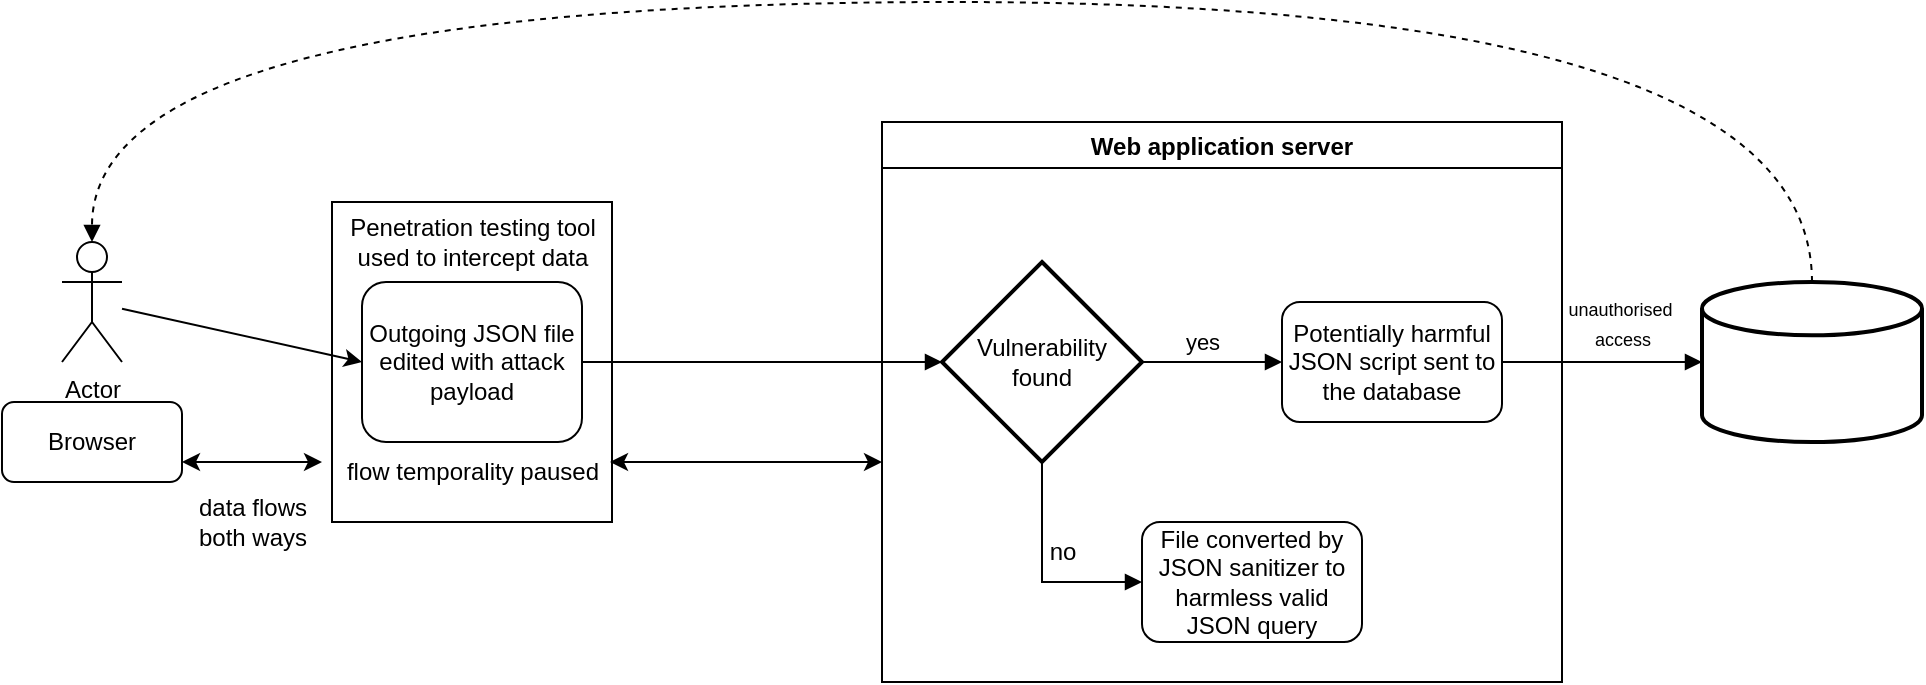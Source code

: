 <mxfile version="20.0.3" type="github">
  <diagram id="C5RBs43oDa-KdzZeNtuy" name="Page-1">
    <mxGraphModel dx="716" dy="394" grid="1" gridSize="10" guides="1" tooltips="1" connect="1" arrows="1" fold="1" page="1" pageScale="1" pageWidth="827" pageHeight="1169" math="0" shadow="0">
      <root>
        <mxCell id="WIyWlLk6GJQsqaUBKTNV-0" />
        <mxCell id="WIyWlLk6GJQsqaUBKTNV-1" parent="WIyWlLk6GJQsqaUBKTNV-0" />
        <mxCell id="WIOuvQ83ryZJ3mfCbLJ9-43" value="" style="rounded=0;whiteSpace=wrap;html=1;align=left;" vertex="1" parent="WIyWlLk6GJQsqaUBKTNV-1">
          <mxGeometry x="275" y="300" width="140" height="160" as="geometry" />
        </mxCell>
        <mxCell id="WIOuvQ83ryZJ3mfCbLJ9-50" style="edgeStyle=orthogonalEdgeStyle;rounded=0;orthogonalLoop=1;jettySize=auto;html=1;exitX=1;exitY=0.5;exitDx=0;exitDy=0;startArrow=none;startFill=0;endArrow=block;endFill=1;entryX=0;entryY=0.5;entryDx=0;entryDy=0;entryPerimeter=0;" edge="1" parent="WIyWlLk6GJQsqaUBKTNV-1" source="WIOuvQ83ryZJ3mfCbLJ9-31" target="WIOuvQ83ryZJ3mfCbLJ9-53">
          <mxGeometry relative="1" as="geometry">
            <mxPoint x="640" y="380" as="targetPoint" />
          </mxGeometry>
        </mxCell>
        <mxCell id="WIOuvQ83ryZJ3mfCbLJ9-31" value="Outgoing JSON file edited with attack payload" style="rounded=1;whiteSpace=wrap;html=1;" vertex="1" parent="WIyWlLk6GJQsqaUBKTNV-1">
          <mxGeometry x="290" y="340" width="110" height="80" as="geometry" />
        </mxCell>
        <mxCell id="WIOuvQ83ryZJ3mfCbLJ9-33" value="Web application server" style="swimlane;" vertex="1" parent="WIyWlLk6GJQsqaUBKTNV-1">
          <mxGeometry x="550" y="260" width="340" height="280" as="geometry">
            <mxRectangle x="140" y="850" width="170" height="30" as="alternateBounds" />
          </mxGeometry>
        </mxCell>
        <mxCell id="WIOuvQ83ryZJ3mfCbLJ9-53" value="Vulnerability found" style="strokeWidth=2;html=1;shape=mxgraph.flowchart.decision;whiteSpace=wrap;" vertex="1" parent="WIOuvQ83ryZJ3mfCbLJ9-33">
          <mxGeometry x="30" y="70" width="100" height="100" as="geometry" />
        </mxCell>
        <mxCell id="WIOuvQ83ryZJ3mfCbLJ9-55" value="File converted by JSON sanitizer to harmless valid JSON query" style="rounded=1;whiteSpace=wrap;html=1;" vertex="1" parent="WIOuvQ83ryZJ3mfCbLJ9-33">
          <mxGeometry x="130" y="200" width="110" height="60" as="geometry" />
        </mxCell>
        <mxCell id="WIOuvQ83ryZJ3mfCbLJ9-54" style="edgeStyle=orthogonalEdgeStyle;rounded=0;orthogonalLoop=1;jettySize=auto;html=1;exitX=1;exitY=0.5;exitDx=0;exitDy=0;exitPerimeter=0;startArrow=none;startFill=0;endArrow=block;endFill=1;" edge="1" parent="WIOuvQ83ryZJ3mfCbLJ9-33" source="WIOuvQ83ryZJ3mfCbLJ9-53">
          <mxGeometry relative="1" as="geometry">
            <mxPoint x="200" y="120" as="targetPoint" />
          </mxGeometry>
        </mxCell>
        <mxCell id="WIOuvQ83ryZJ3mfCbLJ9-56" value="no" style="text;html=1;align=center;verticalAlign=middle;resizable=0;points=[];autosize=1;strokeColor=none;fillColor=none;" vertex="1" parent="WIOuvQ83ryZJ3mfCbLJ9-33">
          <mxGeometry x="70" y="200" width="40" height="30" as="geometry" />
        </mxCell>
        <mxCell id="WIOuvQ83ryZJ3mfCbLJ9-59" value="Potentially harmful JSON script sent to the database" style="rounded=1;whiteSpace=wrap;html=1;" vertex="1" parent="WIOuvQ83ryZJ3mfCbLJ9-33">
          <mxGeometry x="200" y="90" width="110" height="60" as="geometry" />
        </mxCell>
        <mxCell id="WIOuvQ83ryZJ3mfCbLJ9-36" value="Actor" style="shape=umlActor;verticalLabelPosition=bottom;verticalAlign=top;html=1;outlineConnect=0;" vertex="1" parent="WIyWlLk6GJQsqaUBKTNV-1">
          <mxGeometry x="140" y="320" width="30" height="60" as="geometry" />
        </mxCell>
        <mxCell id="WIOuvQ83ryZJ3mfCbLJ9-37" value="Browser" style="rounded=1;whiteSpace=wrap;html=1;" vertex="1" parent="WIyWlLk6GJQsqaUBKTNV-1">
          <mxGeometry x="110" y="400" width="90" height="40" as="geometry" />
        </mxCell>
        <mxCell id="WIOuvQ83ryZJ3mfCbLJ9-44" value="Penetration testing tool&lt;br&gt;used to intercept data" style="text;html=1;align=center;verticalAlign=middle;resizable=0;points=[];autosize=1;strokeColor=none;fillColor=none;" vertex="1" parent="WIyWlLk6GJQsqaUBKTNV-1">
          <mxGeometry x="270" y="300" width="150" height="40" as="geometry" />
        </mxCell>
        <mxCell id="WIOuvQ83ryZJ3mfCbLJ9-46" value="" style="endArrow=classic;startArrow=classic;html=1;rounded=0;" edge="1" parent="WIyWlLk6GJQsqaUBKTNV-1">
          <mxGeometry width="50" height="50" relative="1" as="geometry">
            <mxPoint x="200" y="430" as="sourcePoint" />
            <mxPoint x="270" y="430" as="targetPoint" />
          </mxGeometry>
        </mxCell>
        <mxCell id="WIOuvQ83ryZJ3mfCbLJ9-47" value="" style="endArrow=classic;startArrow=classic;html=1;rounded=0;" edge="1" parent="WIyWlLk6GJQsqaUBKTNV-1">
          <mxGeometry width="50" height="50" relative="1" as="geometry">
            <mxPoint x="414.0" y="430" as="sourcePoint" />
            <mxPoint x="550" y="430" as="targetPoint" />
          </mxGeometry>
        </mxCell>
        <mxCell id="WIOuvQ83ryZJ3mfCbLJ9-48" value="data flows&lt;br&gt;both ways" style="text;html=1;align=center;verticalAlign=middle;resizable=0;points=[];autosize=1;strokeColor=none;fillColor=none;" vertex="1" parent="WIyWlLk6GJQsqaUBKTNV-1">
          <mxGeometry x="195" y="440" width="80" height="40" as="geometry" />
        </mxCell>
        <mxCell id="WIOuvQ83ryZJ3mfCbLJ9-49" value="" style="endArrow=classic;html=1;rounded=0;entryX=0;entryY=0.5;entryDx=0;entryDy=0;" edge="1" parent="WIyWlLk6GJQsqaUBKTNV-1" source="WIOuvQ83ryZJ3mfCbLJ9-36" target="WIOuvQ83ryZJ3mfCbLJ9-31">
          <mxGeometry width="50" height="50" relative="1" as="geometry">
            <mxPoint x="170" y="370" as="sourcePoint" />
            <mxPoint x="220" y="320" as="targetPoint" />
          </mxGeometry>
        </mxCell>
        <mxCell id="WIOuvQ83ryZJ3mfCbLJ9-51" value="flow temporality paused" style="text;html=1;align=center;verticalAlign=middle;resizable=0;points=[];autosize=1;strokeColor=none;fillColor=none;" vertex="1" parent="WIyWlLk6GJQsqaUBKTNV-1">
          <mxGeometry x="270" y="420" width="150" height="30" as="geometry" />
        </mxCell>
        <mxCell id="WIOuvQ83ryZJ3mfCbLJ9-57" style="edgeStyle=orthogonalEdgeStyle;rounded=0;orthogonalLoop=1;jettySize=auto;html=1;startArrow=none;startFill=0;endArrow=block;endFill=1;" edge="1" parent="WIyWlLk6GJQsqaUBKTNV-1" source="WIOuvQ83ryZJ3mfCbLJ9-53">
          <mxGeometry relative="1" as="geometry">
            <mxPoint x="680" y="490" as="targetPoint" />
            <Array as="points">
              <mxPoint x="630" y="490" />
            </Array>
          </mxGeometry>
        </mxCell>
        <mxCell id="WIOuvQ83ryZJ3mfCbLJ9-58" value="yes" style="edgeLabel;html=1;align=center;verticalAlign=middle;resizable=0;points=[];" vertex="1" connectable="0" parent="WIOuvQ83ryZJ3mfCbLJ9-57">
          <mxGeometry x="-0.621" y="4" relative="1" as="geometry">
            <mxPoint x="76" y="-81" as="offset" />
          </mxGeometry>
        </mxCell>
        <mxCell id="WIOuvQ83ryZJ3mfCbLJ9-63" style="edgeStyle=orthogonalEdgeStyle;orthogonalLoop=1;jettySize=auto;html=1;entryX=0.5;entryY=0;entryDx=0;entryDy=0;entryPerimeter=0;fontSize=9;startArrow=none;startFill=0;endArrow=block;endFill=1;curved=1;dashed=1;" edge="1" parent="WIyWlLk6GJQsqaUBKTNV-1" source="WIOuvQ83ryZJ3mfCbLJ9-60" target="WIOuvQ83ryZJ3mfCbLJ9-36">
          <mxGeometry relative="1" as="geometry">
            <Array as="points">
              <mxPoint x="1015" y="200" />
              <mxPoint x="155" y="200" />
            </Array>
          </mxGeometry>
        </mxCell>
        <mxCell id="WIOuvQ83ryZJ3mfCbLJ9-60" value="" style="strokeWidth=2;html=1;shape=mxgraph.flowchart.database;whiteSpace=wrap;" vertex="1" parent="WIyWlLk6GJQsqaUBKTNV-1">
          <mxGeometry x="960" y="340" width="110" height="80" as="geometry" />
        </mxCell>
        <mxCell id="WIOuvQ83ryZJ3mfCbLJ9-61" style="edgeStyle=orthogonalEdgeStyle;rounded=0;orthogonalLoop=1;jettySize=auto;html=1;exitX=1;exitY=0.5;exitDx=0;exitDy=0;startArrow=none;startFill=0;endArrow=block;endFill=1;" edge="1" parent="WIyWlLk6GJQsqaUBKTNV-1" source="WIOuvQ83ryZJ3mfCbLJ9-59" target="WIOuvQ83ryZJ3mfCbLJ9-60">
          <mxGeometry relative="1" as="geometry" />
        </mxCell>
        <mxCell id="WIOuvQ83ryZJ3mfCbLJ9-62" value="&lt;font style=&quot;font-size: 9px;&quot;&gt;unauthorised&amp;nbsp;&lt;br&gt;access&lt;/font&gt;" style="text;html=1;align=center;verticalAlign=middle;resizable=0;points=[];autosize=1;strokeColor=none;fillColor=none;" vertex="1" parent="WIyWlLk6GJQsqaUBKTNV-1">
          <mxGeometry x="880" y="340" width="80" height="40" as="geometry" />
        </mxCell>
      </root>
    </mxGraphModel>
  </diagram>
</mxfile>
